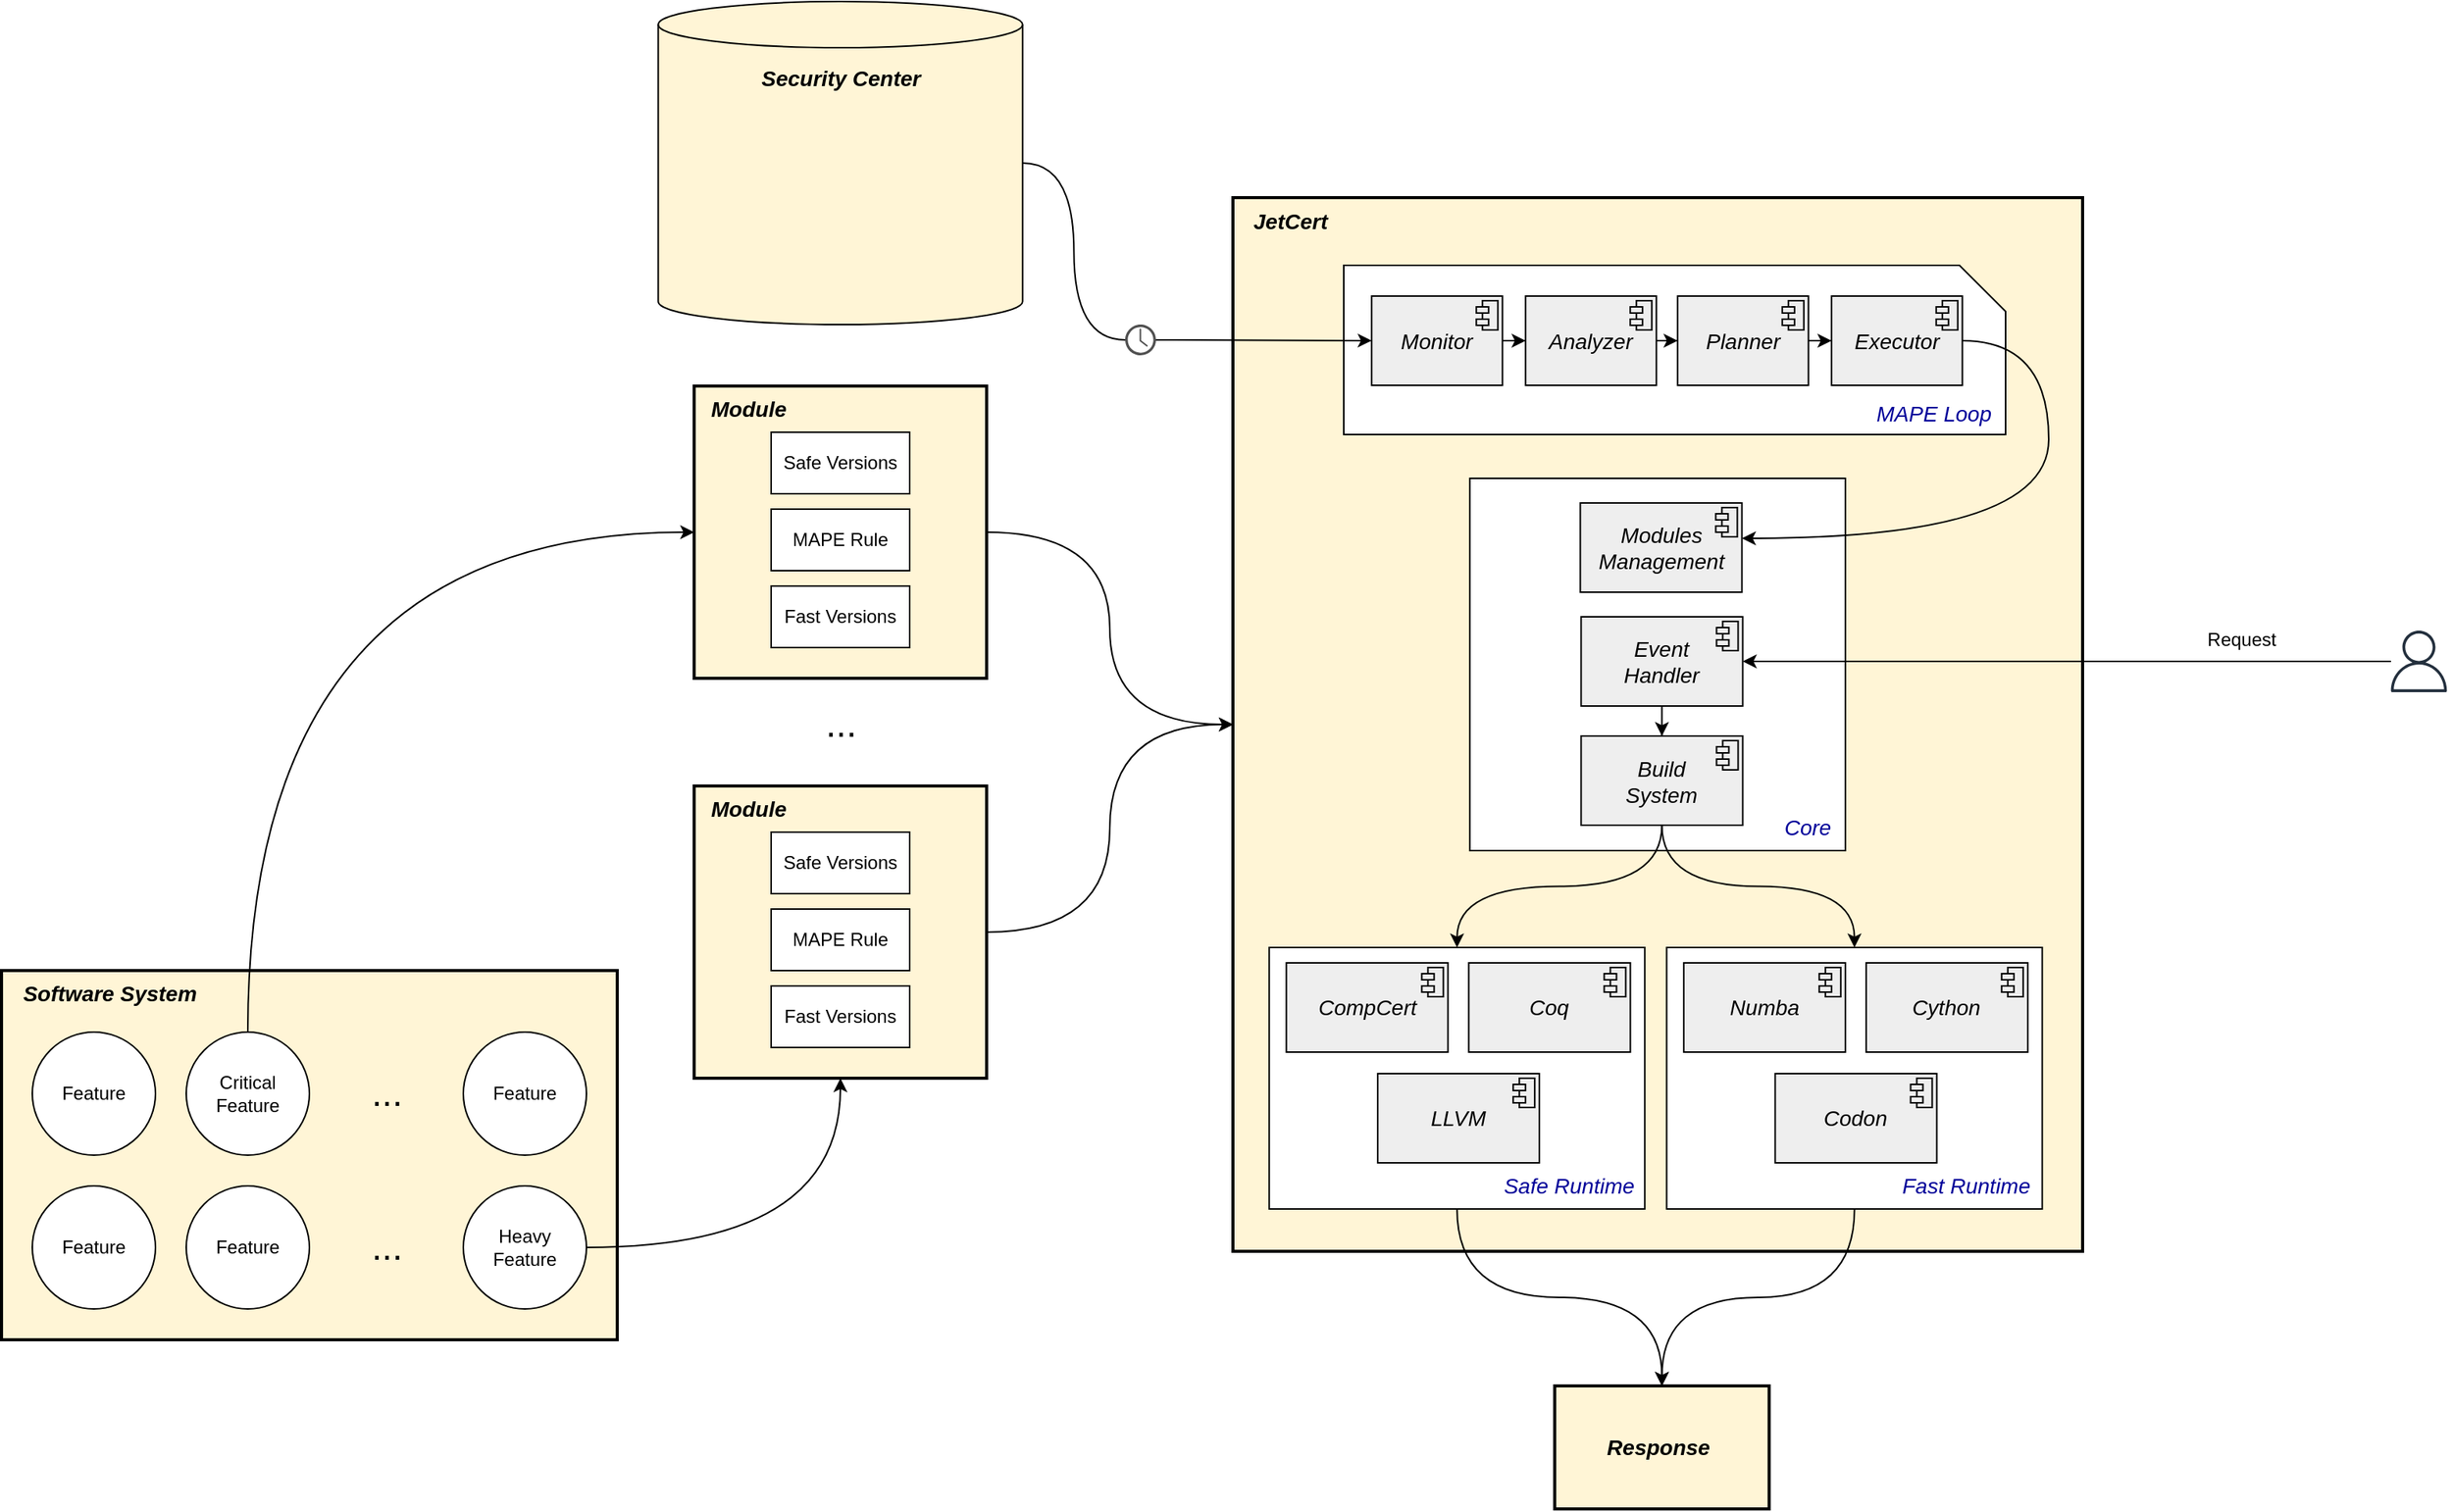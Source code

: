 <mxfile version="24.6.5" type="device">
  <diagram name="Page-1" id="ZFVRr7OpjtKKJH29cP2N">
    <mxGraphModel dx="2899" dy="2190" grid="1" gridSize="10" guides="1" tooltips="1" connect="1" arrows="1" fold="1" page="1" pageScale="1" pageWidth="850" pageHeight="1100" math="0" shadow="0">
      <root>
        <mxCell id="0" />
        <mxCell id="1" parent="0" />
        <mxCell id="7SUzxIseQcVDFoDJgZ21-4" value="" style="rounded=0;whiteSpace=wrap;html=1;strokeWidth=2;fillColor=#fff5d6;strokeColor=#000000;" vertex="1" parent="1">
          <mxGeometry x="-410" y="480" width="400" height="240" as="geometry" />
        </mxCell>
        <mxCell id="7SUzxIseQcVDFoDJgZ21-5" value="&lt;font style=&quot;font-size: 14px;&quot;&gt;&lt;b&gt;&lt;i&gt;Software System&lt;/i&gt;&lt;/b&gt;&lt;/font&gt;" style="text;html=1;align=center;verticalAlign=middle;resizable=0;points=[];autosize=1;strokeColor=none;fillColor=none;" vertex="1" parent="1">
          <mxGeometry x="-410" y="480" width="140" height="30" as="geometry" />
        </mxCell>
        <mxCell id="7SUzxIseQcVDFoDJgZ21-6" value="Feature" style="ellipse;whiteSpace=wrap;html=1;aspect=fixed;" vertex="1" parent="1">
          <mxGeometry x="-390" y="520" width="80" height="80" as="geometry" />
        </mxCell>
        <mxCell id="7SUzxIseQcVDFoDJgZ21-36" style="rounded=0;orthogonalLoop=1;jettySize=auto;html=1;exitX=0.5;exitY=0;exitDx=0;exitDy=0;entryX=0;entryY=0.5;entryDx=0;entryDy=0;elbow=vertical;edgeStyle=orthogonalEdgeStyle;curved=1;" edge="1" parent="1" source="7SUzxIseQcVDFoDJgZ21-7" target="7SUzxIseQcVDFoDJgZ21-24">
          <mxGeometry relative="1" as="geometry" />
        </mxCell>
        <mxCell id="7SUzxIseQcVDFoDJgZ21-7" value="Critical Feature" style="ellipse;whiteSpace=wrap;html=1;aspect=fixed;" vertex="1" parent="1">
          <mxGeometry x="-290" y="520" width="80" height="80" as="geometry" />
        </mxCell>
        <mxCell id="7SUzxIseQcVDFoDJgZ21-8" value="Feature" style="ellipse;whiteSpace=wrap;html=1;aspect=fixed;" vertex="1" parent="1">
          <mxGeometry x="-110" y="520" width="80" height="80" as="geometry" />
        </mxCell>
        <mxCell id="7SUzxIseQcVDFoDJgZ21-9" value="..." style="text;html=1;align=center;verticalAlign=middle;resizable=0;points=[];autosize=1;strokeColor=none;fillColor=none;fontSize=24;" vertex="1" parent="1">
          <mxGeometry x="-180" y="540" width="40" height="40" as="geometry" />
        </mxCell>
        <mxCell id="7SUzxIseQcVDFoDJgZ21-10" value="Feature" style="ellipse;whiteSpace=wrap;html=1;aspect=fixed;" vertex="1" parent="1">
          <mxGeometry x="-390" y="620" width="80" height="80" as="geometry" />
        </mxCell>
        <mxCell id="7SUzxIseQcVDFoDJgZ21-11" value="Feature" style="ellipse;whiteSpace=wrap;html=1;aspect=fixed;" vertex="1" parent="1">
          <mxGeometry x="-290" y="620" width="80" height="80" as="geometry" />
        </mxCell>
        <mxCell id="7SUzxIseQcVDFoDJgZ21-48" style="edgeStyle=orthogonalEdgeStyle;rounded=0;orthogonalLoop=1;jettySize=auto;html=1;entryX=0.5;entryY=1;entryDx=0;entryDy=0;curved=1;" edge="1" parent="1" source="7SUzxIseQcVDFoDJgZ21-12" target="7SUzxIseQcVDFoDJgZ21-43">
          <mxGeometry relative="1" as="geometry" />
        </mxCell>
        <mxCell id="7SUzxIseQcVDFoDJgZ21-12" value="Heavy Feature" style="ellipse;whiteSpace=wrap;html=1;aspect=fixed;" vertex="1" parent="1">
          <mxGeometry x="-110" y="620" width="80" height="80" as="geometry" />
        </mxCell>
        <mxCell id="7SUzxIseQcVDFoDJgZ21-13" value="..." style="text;html=1;align=center;verticalAlign=middle;resizable=0;points=[];autosize=1;strokeColor=none;fillColor=none;fontSize=24;" vertex="1" parent="1">
          <mxGeometry x="-180" y="640" width="40" height="40" as="geometry" />
        </mxCell>
        <mxCell id="7SUzxIseQcVDFoDJgZ21-61" value="" style="edgeStyle=orthogonalEdgeStyle;rounded=0;orthogonalLoop=1;jettySize=auto;html=1;curved=1;" edge="1" parent="1" source="7SUzxIseQcVDFoDJgZ21-24" target="7SUzxIseQcVDFoDJgZ21-49">
          <mxGeometry relative="1" as="geometry" />
        </mxCell>
        <mxCell id="7SUzxIseQcVDFoDJgZ21-24" value="" style="whiteSpace=wrap;html=1;aspect=fixed;fillColor=#FFF5D6;strokeWidth=2;" vertex="1" parent="1">
          <mxGeometry x="40" y="100" width="190" height="190" as="geometry" />
        </mxCell>
        <mxCell id="7SUzxIseQcVDFoDJgZ21-34" value="..." style="text;html=1;align=center;verticalAlign=middle;resizable=0;points=[];autosize=1;strokeColor=none;fillColor=none;fontSize=24;" vertex="1" parent="1">
          <mxGeometry x="115" y="300" width="40" height="40" as="geometry" />
        </mxCell>
        <mxCell id="7SUzxIseQcVDFoDJgZ21-38" value="&lt;font style=&quot;font-size: 14px;&quot;&gt;&lt;b&gt;&lt;i&gt;Module&lt;/i&gt;&lt;/b&gt;&lt;/font&gt;" style="text;html=1;align=center;verticalAlign=middle;resizable=0;points=[];autosize=1;strokeColor=none;fillColor=none;" vertex="1" parent="1">
          <mxGeometry x="40" y="100" width="70" height="30" as="geometry" />
        </mxCell>
        <mxCell id="7SUzxIseQcVDFoDJgZ21-39" value="Safe Versions" style="rounded=0;whiteSpace=wrap;html=1;" vertex="1" parent="1">
          <mxGeometry x="90" y="130" width="90" height="40" as="geometry" />
        </mxCell>
        <mxCell id="7SUzxIseQcVDFoDJgZ21-41" value="MAPE Rule" style="rounded=0;whiteSpace=wrap;html=1;" vertex="1" parent="1">
          <mxGeometry x="90" y="180" width="90" height="40" as="geometry" />
        </mxCell>
        <mxCell id="7SUzxIseQcVDFoDJgZ21-42" value="Fast Versions" style="rounded=0;whiteSpace=wrap;html=1;" vertex="1" parent="1">
          <mxGeometry x="90" y="230" width="90" height="40" as="geometry" />
        </mxCell>
        <mxCell id="7SUzxIseQcVDFoDJgZ21-60" value="" style="edgeStyle=orthogonalEdgeStyle;rounded=0;orthogonalLoop=1;jettySize=auto;html=1;curved=1;" edge="1" parent="1" source="7SUzxIseQcVDFoDJgZ21-43" target="7SUzxIseQcVDFoDJgZ21-49">
          <mxGeometry relative="1" as="geometry" />
        </mxCell>
        <mxCell id="7SUzxIseQcVDFoDJgZ21-43" value="" style="whiteSpace=wrap;html=1;aspect=fixed;fillColor=#FFF5D6;strokeWidth=2;" vertex="1" parent="1">
          <mxGeometry x="40" y="360" width="190" height="190" as="geometry" />
        </mxCell>
        <mxCell id="7SUzxIseQcVDFoDJgZ21-44" value="&lt;font style=&quot;font-size: 14px;&quot;&gt;&lt;b&gt;&lt;i&gt;Module&lt;/i&gt;&lt;/b&gt;&lt;/font&gt;" style="text;html=1;align=center;verticalAlign=middle;resizable=0;points=[];autosize=1;strokeColor=none;fillColor=none;" vertex="1" parent="1">
          <mxGeometry x="40" y="360" width="70" height="30" as="geometry" />
        </mxCell>
        <mxCell id="7SUzxIseQcVDFoDJgZ21-45" value="Safe Versions" style="rounded=0;whiteSpace=wrap;html=1;" vertex="1" parent="1">
          <mxGeometry x="90" y="390" width="90" height="40" as="geometry" />
        </mxCell>
        <mxCell id="7SUzxIseQcVDFoDJgZ21-46" value="MAPE Rule" style="rounded=0;whiteSpace=wrap;html=1;" vertex="1" parent="1">
          <mxGeometry x="90" y="440" width="90" height="40" as="geometry" />
        </mxCell>
        <mxCell id="7SUzxIseQcVDFoDJgZ21-47" value="Fast Versions" style="rounded=0;whiteSpace=wrap;html=1;" vertex="1" parent="1">
          <mxGeometry x="90" y="490" width="90" height="40" as="geometry" />
        </mxCell>
        <mxCell id="7SUzxIseQcVDFoDJgZ21-49" value="" style="rounded=0;whiteSpace=wrap;html=1;fillColor=#FFF5D6;strokeWidth=2;" vertex="1" parent="1">
          <mxGeometry x="390" y="-22.5" width="552" height="685" as="geometry" />
        </mxCell>
        <mxCell id="7SUzxIseQcVDFoDJgZ21-51" value="" style="shape=card;whiteSpace=wrap;html=1;direction=south;" vertex="1" parent="1">
          <mxGeometry x="462" y="21.5" width="430" height="110" as="geometry" />
        </mxCell>
        <mxCell id="7SUzxIseQcVDFoDJgZ21-59" value="&lt;font style=&quot;font-size: 14px;&quot;&gt;&lt;b&gt;&lt;i&gt;JetCert&lt;/i&gt;&lt;/b&gt;&lt;/font&gt;" style="text;html=1;align=center;verticalAlign=middle;resizable=0;points=[];autosize=1;strokeColor=none;fillColor=none;" vertex="1" parent="1">
          <mxGeometry x="392" y="-22.5" width="70" height="30" as="geometry" />
        </mxCell>
        <mxCell id="7SUzxIseQcVDFoDJgZ21-73" value="&lt;font size=&quot;1&quot; color=&quot;#000099&quot; style=&quot;&quot;&gt;&lt;i style=&quot;font-size: 14px;&quot;&gt;MAPE Loop&lt;/i&gt;&lt;/font&gt;" style="text;html=1;align=center;verticalAlign=middle;resizable=0;points=[];autosize=1;strokeColor=none;fillColor=none;" vertex="1" parent="1">
          <mxGeometry x="795.0" y="102.5" width="100" height="30" as="geometry" />
        </mxCell>
        <mxCell id="7SUzxIseQcVDFoDJgZ21-115" style="edgeStyle=orthogonalEdgeStyle;rounded=0;orthogonalLoop=1;jettySize=auto;html=1;entryX=0;entryY=0.5;entryDx=0;entryDy=0;" edge="1" parent="1" source="7SUzxIseQcVDFoDJgZ21-84" target="7SUzxIseQcVDFoDJgZ21-107">
          <mxGeometry relative="1" as="geometry" />
        </mxCell>
        <mxCell id="7SUzxIseQcVDFoDJgZ21-84" value="&lt;font style=&quot;font-size: 14px;&quot;&gt;&lt;i style=&quot;&quot;&gt;Monitor&lt;/i&gt;&lt;/font&gt;" style="html=1;dropTarget=0;whiteSpace=wrap;fillColor=#EEEEEE;" vertex="1" parent="1">
          <mxGeometry x="480.13" y="41.5" width="85" height="58" as="geometry" />
        </mxCell>
        <mxCell id="7SUzxIseQcVDFoDJgZ21-85" value="" style="shape=module;jettyWidth=8;jettyHeight=4;fillColor=#EEEEEE;" vertex="1" parent="7SUzxIseQcVDFoDJgZ21-84">
          <mxGeometry x="1" width="14" height="19" relative="1" as="geometry">
            <mxPoint x="-17" y="3" as="offset" />
          </mxGeometry>
        </mxCell>
        <mxCell id="7SUzxIseQcVDFoDJgZ21-123" style="edgeStyle=orthogonalEdgeStyle;rounded=0;orthogonalLoop=1;jettySize=auto;html=1;entryX=0;entryY=0.5;entryDx=0;entryDy=0;" edge="1" parent="1" source="7SUzxIseQcVDFoDJgZ21-107" target="7SUzxIseQcVDFoDJgZ21-117">
          <mxGeometry relative="1" as="geometry" />
        </mxCell>
        <mxCell id="7SUzxIseQcVDFoDJgZ21-107" value="&lt;font style=&quot;font-size: 14px;&quot;&gt;&lt;i style=&quot;&quot;&gt;Analyzer&lt;/i&gt;&lt;/font&gt;" style="html=1;dropTarget=0;whiteSpace=wrap;fillColor=#EEEEEE;" vertex="1" parent="1">
          <mxGeometry x="580.13" y="41.5" width="85" height="58" as="geometry" />
        </mxCell>
        <mxCell id="7SUzxIseQcVDFoDJgZ21-108" value="" style="shape=module;jettyWidth=8;jettyHeight=4;fillColor=#EEEEEE;" vertex="1" parent="7SUzxIseQcVDFoDJgZ21-107">
          <mxGeometry x="1" width="14" height="19" relative="1" as="geometry">
            <mxPoint x="-17" y="3" as="offset" />
          </mxGeometry>
        </mxCell>
        <mxCell id="7SUzxIseQcVDFoDJgZ21-116" style="edgeStyle=orthogonalEdgeStyle;rounded=0;orthogonalLoop=1;jettySize=auto;html=1;entryX=0;entryY=0.5;entryDx=0;entryDy=0;" edge="1" parent="1" source="7SUzxIseQcVDFoDJgZ21-117" target="7SUzxIseQcVDFoDJgZ21-119">
          <mxGeometry relative="1" as="geometry" />
        </mxCell>
        <mxCell id="7SUzxIseQcVDFoDJgZ21-117" value="&lt;font style=&quot;font-size: 14px;&quot;&gt;&lt;i style=&quot;&quot;&gt;Planner&lt;/i&gt;&lt;/font&gt;" style="html=1;dropTarget=0;whiteSpace=wrap;fillColor=#EEEEEE;" vertex="1" parent="1">
          <mxGeometry x="678.88" y="41.5" width="85" height="58" as="geometry" />
        </mxCell>
        <mxCell id="7SUzxIseQcVDFoDJgZ21-118" value="" style="shape=module;jettyWidth=8;jettyHeight=4;fillColor=#EEEEEE;" vertex="1" parent="7SUzxIseQcVDFoDJgZ21-117">
          <mxGeometry x="1" width="14" height="19" relative="1" as="geometry">
            <mxPoint x="-17" y="3" as="offset" />
          </mxGeometry>
        </mxCell>
        <mxCell id="7SUzxIseQcVDFoDJgZ21-119" value="&lt;font style=&quot;font-size: 14px;&quot;&gt;&lt;i style=&quot;&quot;&gt;Executor&lt;/i&gt;&lt;/font&gt;" style="html=1;dropTarget=0;whiteSpace=wrap;fillColor=#EEEEEE;" vertex="1" parent="1">
          <mxGeometry x="778.88" y="41.5" width="85" height="58" as="geometry" />
        </mxCell>
        <mxCell id="7SUzxIseQcVDFoDJgZ21-120" value="" style="shape=module;jettyWidth=8;jettyHeight=4;fillColor=#EEEEEE;" vertex="1" parent="7SUzxIseQcVDFoDJgZ21-119">
          <mxGeometry x="1" width="14" height="19" relative="1" as="geometry">
            <mxPoint x="-17" y="3" as="offset" />
          </mxGeometry>
        </mxCell>
        <mxCell id="7SUzxIseQcVDFoDJgZ21-283" style="edgeStyle=orthogonalEdgeStyle;rounded=0;orthogonalLoop=1;jettySize=auto;html=1;entryX=0.5;entryY=0;entryDx=0;entryDy=0;curved=1;" edge="1" parent="1" source="7SUzxIseQcVDFoDJgZ21-193" target="7SUzxIseQcVDFoDJgZ21-279">
          <mxGeometry relative="1" as="geometry" />
        </mxCell>
        <mxCell id="7SUzxIseQcVDFoDJgZ21-193" value="" style="rounded=0;whiteSpace=wrap;html=1;" vertex="1" parent="1">
          <mxGeometry x="413.59" y="465" width="244" height="170" as="geometry" />
        </mxCell>
        <mxCell id="7SUzxIseQcVDFoDJgZ21-194" value="&lt;font style=&quot;font-size: 14px;&quot;&gt;&lt;i style=&quot;&quot;&gt;CompCert&lt;/i&gt;&lt;/font&gt;" style="html=1;dropTarget=0;whiteSpace=wrap;fillColor=#EEEEEE;" vertex="1" parent="1">
          <mxGeometry x="424.71" y="475" width="105" height="58" as="geometry" />
        </mxCell>
        <mxCell id="7SUzxIseQcVDFoDJgZ21-195" value="" style="shape=module;jettyWidth=8;jettyHeight=4;fillColor=#EEEEEE;" vertex="1" parent="7SUzxIseQcVDFoDJgZ21-194">
          <mxGeometry x="1" width="14" height="19" relative="1" as="geometry">
            <mxPoint x="-17" y="3" as="offset" />
          </mxGeometry>
        </mxCell>
        <mxCell id="7SUzxIseQcVDFoDJgZ21-196" value="&lt;font style=&quot;font-size: 14px;&quot;&gt;&lt;i style=&quot;&quot;&gt;LLVM&lt;/i&gt;&lt;/font&gt;" style="html=1;dropTarget=0;whiteSpace=wrap;fillColor=#EEEEEE;" vertex="1" parent="1">
          <mxGeometry x="484.09" y="547" width="105" height="58" as="geometry" />
        </mxCell>
        <mxCell id="7SUzxIseQcVDFoDJgZ21-197" value="" style="shape=module;jettyWidth=8;jettyHeight=4;fillColor=#EEEEEE;" vertex="1" parent="7SUzxIseQcVDFoDJgZ21-196">
          <mxGeometry x="1" width="14" height="19" relative="1" as="geometry">
            <mxPoint x="-17" y="3" as="offset" />
          </mxGeometry>
        </mxCell>
        <mxCell id="7SUzxIseQcVDFoDJgZ21-198" value="&lt;font style=&quot;font-size: 14px;&quot;&gt;&lt;i style=&quot;&quot;&gt;Coq&lt;/i&gt;&lt;/font&gt;" style="html=1;dropTarget=0;whiteSpace=wrap;fillColor=#EEEEEE;" vertex="1" parent="1">
          <mxGeometry x="543.21" y="475" width="105" height="58" as="geometry" />
        </mxCell>
        <mxCell id="7SUzxIseQcVDFoDJgZ21-199" value="" style="shape=module;jettyWidth=8;jettyHeight=4;fillColor=#EEEEEE;" vertex="1" parent="7SUzxIseQcVDFoDJgZ21-198">
          <mxGeometry x="1" width="14" height="19" relative="1" as="geometry">
            <mxPoint x="-17" y="3" as="offset" />
          </mxGeometry>
        </mxCell>
        <mxCell id="7SUzxIseQcVDFoDJgZ21-200" value="&lt;font size=&quot;1&quot; color=&quot;#000099&quot; style=&quot;&quot;&gt;&lt;i style=&quot;font-size: 14px;&quot;&gt;Safe Runtime&lt;/i&gt;&lt;/font&gt;" style="text;html=1;align=center;verticalAlign=middle;resizable=0;points=[];autosize=1;strokeColor=none;fillColor=none;" vertex="1" parent="1">
          <mxGeometry x="553.21" y="605" width="110" height="30" as="geometry" />
        </mxCell>
        <mxCell id="7SUzxIseQcVDFoDJgZ21-282" style="edgeStyle=orthogonalEdgeStyle;rounded=0;orthogonalLoop=1;jettySize=auto;html=1;entryX=0.5;entryY=0;entryDx=0;entryDy=0;curved=1;" edge="1" parent="1" source="7SUzxIseQcVDFoDJgZ21-201" target="7SUzxIseQcVDFoDJgZ21-279">
          <mxGeometry relative="1" as="geometry" />
        </mxCell>
        <mxCell id="7SUzxIseQcVDFoDJgZ21-201" value="" style="rounded=0;whiteSpace=wrap;html=1;" vertex="1" parent="1">
          <mxGeometry x="671.78" y="465" width="244" height="170" as="geometry" />
        </mxCell>
        <mxCell id="7SUzxIseQcVDFoDJgZ21-202" value="&lt;font style=&quot;font-size: 14px;&quot;&gt;&lt;i style=&quot;&quot;&gt;Numba&lt;/i&gt;&lt;/font&gt;" style="html=1;dropTarget=0;whiteSpace=wrap;fillColor=#EEEEEE;" vertex="1" parent="1">
          <mxGeometry x="682.9" y="475" width="105" height="58" as="geometry" />
        </mxCell>
        <mxCell id="7SUzxIseQcVDFoDJgZ21-203" value="" style="shape=module;jettyWidth=8;jettyHeight=4;fillColor=#EEEEEE;" vertex="1" parent="7SUzxIseQcVDFoDJgZ21-202">
          <mxGeometry x="1" width="14" height="19" relative="1" as="geometry">
            <mxPoint x="-17" y="3" as="offset" />
          </mxGeometry>
        </mxCell>
        <mxCell id="7SUzxIseQcVDFoDJgZ21-204" value="&lt;font style=&quot;font-size: 14px;&quot;&gt;&lt;i style=&quot;&quot;&gt;Codon&lt;/i&gt;&lt;/font&gt;" style="html=1;dropTarget=0;whiteSpace=wrap;fillColor=#EEEEEE;" vertex="1" parent="1">
          <mxGeometry x="742.28" y="547" width="105" height="58" as="geometry" />
        </mxCell>
        <mxCell id="7SUzxIseQcVDFoDJgZ21-205" value="" style="shape=module;jettyWidth=8;jettyHeight=4;fillColor=#EEEEEE;" vertex="1" parent="7SUzxIseQcVDFoDJgZ21-204">
          <mxGeometry x="1" width="14" height="19" relative="1" as="geometry">
            <mxPoint x="-17" y="3" as="offset" />
          </mxGeometry>
        </mxCell>
        <mxCell id="7SUzxIseQcVDFoDJgZ21-206" value="&lt;font style=&quot;font-size: 14px;&quot;&gt;&lt;i style=&quot;&quot;&gt;Cython&lt;/i&gt;&lt;/font&gt;" style="html=1;dropTarget=0;whiteSpace=wrap;fillColor=#EEEEEE;" vertex="1" parent="1">
          <mxGeometry x="801.4" y="475" width="105" height="58" as="geometry" />
        </mxCell>
        <mxCell id="7SUzxIseQcVDFoDJgZ21-207" value="" style="shape=module;jettyWidth=8;jettyHeight=4;fillColor=#EEEEEE;" vertex="1" parent="7SUzxIseQcVDFoDJgZ21-206">
          <mxGeometry x="1" width="14" height="19" relative="1" as="geometry">
            <mxPoint x="-17" y="3" as="offset" />
          </mxGeometry>
        </mxCell>
        <mxCell id="7SUzxIseQcVDFoDJgZ21-208" value="&lt;font size=&quot;1&quot; color=&quot;#000099&quot; style=&quot;&quot;&gt;&lt;i style=&quot;font-size: 14px;&quot;&gt;Fast Runtime&lt;/i&gt;&lt;/font&gt;" style="text;html=1;align=center;verticalAlign=middle;resizable=0;points=[];autosize=1;strokeColor=none;fillColor=none;" vertex="1" parent="1">
          <mxGeometry x="811.4" y="605" width="110" height="30" as="geometry" />
        </mxCell>
        <mxCell id="7SUzxIseQcVDFoDJgZ21-241" style="edgeStyle=orthogonalEdgeStyle;rounded=0;orthogonalLoop=1;jettySize=auto;html=1;entryX=0;entryY=0.5;entryDx=0;entryDy=0;curved=1;" edge="1" parent="1" source="7SUzxIseQcVDFoDJgZ21-216" target="7SUzxIseQcVDFoDJgZ21-84">
          <mxGeometry relative="1" as="geometry" />
        </mxCell>
        <mxCell id="7SUzxIseQcVDFoDJgZ21-209" value="" style="shape=cylinder3;whiteSpace=wrap;html=1;boundedLbl=1;backgroundOutline=1;size=15;fillColor=#FFF5D6;" vertex="1" parent="1">
          <mxGeometry x="16.65" y="-150" width="236.71" height="210" as="geometry" />
        </mxCell>
        <mxCell id="7SUzxIseQcVDFoDJgZ21-210" value="&lt;font style=&quot;font-size: 14px;&quot;&gt;&lt;b&gt;&lt;i&gt;Security Center&lt;/i&gt;&lt;/b&gt;&lt;/font&gt;" style="text;html=1;align=center;verticalAlign=middle;resizable=0;points=[];autosize=1;strokeColor=none;fillColor=none;" vertex="1" parent="1">
          <mxGeometry x="70.01" y="-115" width="130" height="30" as="geometry" />
        </mxCell>
        <mxCell id="7SUzxIseQcVDFoDJgZ21-226" value="" style="rounded=0;whiteSpace=wrap;html=1;" vertex="1" parent="1">
          <mxGeometry x="543.9" y="160" width="244" height="242" as="geometry" />
        </mxCell>
        <mxCell id="7SUzxIseQcVDFoDJgZ21-277" style="rounded=0;orthogonalLoop=1;jettySize=auto;html=1;entryX=1;entryY=0.5;entryDx=0;entryDy=0;edgeStyle=orthogonalEdgeStyle;startArrow=classic;startFill=1;endArrow=none;endFill=0;curved=1;" edge="1" parent="1" source="7SUzxIseQcVDFoDJgZ21-227" target="7SUzxIseQcVDFoDJgZ21-119">
          <mxGeometry relative="1" as="geometry">
            <Array as="points">
              <mxPoint x="920" y="199" />
              <mxPoint x="920" y="71" />
            </Array>
          </mxGeometry>
        </mxCell>
        <mxCell id="7SUzxIseQcVDFoDJgZ21-227" value="&lt;font style=&quot;font-size: 14px;&quot;&gt;&lt;i style=&quot;&quot;&gt;Modules&lt;/i&gt;&lt;/font&gt;&lt;div&gt;&lt;font style=&quot;font-size: 14px;&quot;&gt;&lt;i style=&quot;&quot;&gt;Management&lt;/i&gt;&lt;/font&gt;&lt;/div&gt;" style="html=1;dropTarget=0;whiteSpace=wrap;fillColor=#EEEEEE;" vertex="1" parent="1">
          <mxGeometry x="615.69" y="176" width="105" height="58" as="geometry" />
        </mxCell>
        <mxCell id="7SUzxIseQcVDFoDJgZ21-228" value="" style="shape=module;jettyWidth=8;jettyHeight=4;fillColor=#EEEEEE;" vertex="1" parent="7SUzxIseQcVDFoDJgZ21-227">
          <mxGeometry x="1" width="14" height="19" relative="1" as="geometry">
            <mxPoint x="-17" y="3" as="offset" />
          </mxGeometry>
        </mxCell>
        <mxCell id="7SUzxIseQcVDFoDJgZ21-271" style="edgeStyle=orthogonalEdgeStyle;rounded=0;orthogonalLoop=1;jettySize=auto;html=1;curved=1;" edge="1" parent="1" source="7SUzxIseQcVDFoDJgZ21-229" target="7SUzxIseQcVDFoDJgZ21-193">
          <mxGeometry relative="1" as="geometry" />
        </mxCell>
        <mxCell id="7SUzxIseQcVDFoDJgZ21-272" style="edgeStyle=orthogonalEdgeStyle;rounded=0;orthogonalLoop=1;jettySize=auto;html=1;entryX=0.5;entryY=0;entryDx=0;entryDy=0;curved=1;" edge="1" parent="1" source="7SUzxIseQcVDFoDJgZ21-229" target="7SUzxIseQcVDFoDJgZ21-201">
          <mxGeometry relative="1" as="geometry" />
        </mxCell>
        <mxCell id="7SUzxIseQcVDFoDJgZ21-229" value="&lt;font style=&quot;font-size: 14px;&quot;&gt;&lt;i&gt;Build&lt;br&gt;&lt;/i&gt;&lt;i style=&quot;background-color: initial;&quot;&gt;System&lt;/i&gt;&lt;/font&gt;" style="html=1;dropTarget=0;whiteSpace=wrap;fillColor=#EEEEEE;" vertex="1" parent="1">
          <mxGeometry x="616.21" y="327.5" width="105" height="58" as="geometry" />
        </mxCell>
        <mxCell id="7SUzxIseQcVDFoDJgZ21-230" value="" style="shape=module;jettyWidth=8;jettyHeight=4;fillColor=#EEEEEE;" vertex="1" parent="7SUzxIseQcVDFoDJgZ21-229">
          <mxGeometry x="1" width="14" height="19" relative="1" as="geometry">
            <mxPoint x="-17" y="3" as="offset" />
          </mxGeometry>
        </mxCell>
        <mxCell id="7SUzxIseQcVDFoDJgZ21-270" style="edgeStyle=orthogonalEdgeStyle;rounded=0;orthogonalLoop=1;jettySize=auto;html=1;entryX=0.5;entryY=0;entryDx=0;entryDy=0;" edge="1" parent="1" source="7SUzxIseQcVDFoDJgZ21-231" target="7SUzxIseQcVDFoDJgZ21-229">
          <mxGeometry relative="1" as="geometry" />
        </mxCell>
        <mxCell id="7SUzxIseQcVDFoDJgZ21-231" value="&lt;font style=&quot;font-size: 14px;&quot;&gt;&lt;i&gt;Event&lt;/i&gt;&lt;/font&gt;&lt;div&gt;&lt;font style=&quot;font-size: 14px;&quot;&gt;&lt;i&gt;Handler&lt;/i&gt;&lt;/font&gt;&lt;/div&gt;" style="html=1;dropTarget=0;whiteSpace=wrap;fillColor=#EEEEEE;" vertex="1" parent="1">
          <mxGeometry x="616.21" y="250" width="105" height="58" as="geometry" />
        </mxCell>
        <mxCell id="7SUzxIseQcVDFoDJgZ21-232" value="" style="shape=module;jettyWidth=8;jettyHeight=4;fillColor=#EEEEEE;" vertex="1" parent="7SUzxIseQcVDFoDJgZ21-231">
          <mxGeometry x="1" width="14" height="19" relative="1" as="geometry">
            <mxPoint x="-17" y="3" as="offset" />
          </mxGeometry>
        </mxCell>
        <mxCell id="7SUzxIseQcVDFoDJgZ21-233" value="&lt;font size=&quot;1&quot; color=&quot;#000099&quot; style=&quot;&quot;&gt;&lt;i style=&quot;font-size: 14px;&quot;&gt;Core&lt;/i&gt;&lt;/font&gt;" style="text;html=1;align=center;verticalAlign=middle;resizable=0;points=[];autosize=1;strokeColor=none;fillColor=none;" vertex="1" parent="1">
          <mxGeometry x="737.9" y="372" width="50" height="30" as="geometry" />
        </mxCell>
        <mxCell id="7SUzxIseQcVDFoDJgZ21-259" value="" style="edgeStyle=orthogonalEdgeStyle;rounded=0;orthogonalLoop=1;jettySize=auto;html=1;entryX=0;entryY=0.5;entryDx=0;entryDy=0;curved=1;endArrow=none;endFill=0;" edge="1" parent="1" source="7SUzxIseQcVDFoDJgZ21-209" target="7SUzxIseQcVDFoDJgZ21-216">
          <mxGeometry relative="1" as="geometry">
            <mxPoint x="253" y="-45" as="sourcePoint" />
            <mxPoint x="513" y="108" as="targetPoint" />
          </mxGeometry>
        </mxCell>
        <mxCell id="7SUzxIseQcVDFoDJgZ21-216" value="" style="sketch=0;pointerEvents=1;shadow=0;dashed=0;html=1;strokeColor=none;fillColor=#505050;labelPosition=center;verticalLabelPosition=bottom;verticalAlign=top;outlineConnect=0;align=center;shape=mxgraph.office.concepts.clock;" vertex="1" parent="1">
          <mxGeometry x="320" y="60" width="20" height="20" as="geometry" />
        </mxCell>
        <mxCell id="7SUzxIseQcVDFoDJgZ21-267" style="edgeStyle=orthogonalEdgeStyle;rounded=0;orthogonalLoop=1;jettySize=auto;html=1;curved=1;" edge="1" parent="1" source="7SUzxIseQcVDFoDJgZ21-266" target="7SUzxIseQcVDFoDJgZ21-231">
          <mxGeometry relative="1" as="geometry" />
        </mxCell>
        <mxCell id="7SUzxIseQcVDFoDJgZ21-266" value="" style="sketch=0;outlineConnect=0;fontColor=#232F3E;gradientColor=none;fillColor=#232F3D;strokeColor=none;dashed=0;verticalLabelPosition=bottom;verticalAlign=top;align=center;html=1;fontSize=12;fontStyle=0;aspect=fixed;pointerEvents=1;shape=mxgraph.aws4.user;" vertex="1" parent="1">
          <mxGeometry x="1140.52" y="259" width="40" height="40" as="geometry" />
        </mxCell>
        <mxCell id="7SUzxIseQcVDFoDJgZ21-268" value="Request" style="text;html=1;align=center;verticalAlign=middle;resizable=0;points=[];autosize=1;strokeColor=none;fillColor=none;" vertex="1" parent="1">
          <mxGeometry x="1010" y="250" width="70" height="30" as="geometry" />
        </mxCell>
        <mxCell id="7SUzxIseQcVDFoDJgZ21-279" value="" style="rounded=0;whiteSpace=wrap;html=1;fillColor=#FFF5D6;strokeWidth=2;" vertex="1" parent="1">
          <mxGeometry x="599.06" y="750" width="139.3" height="80" as="geometry" />
        </mxCell>
        <mxCell id="7SUzxIseQcVDFoDJgZ21-281" value="&lt;font style=&quot;font-size: 14px;&quot;&gt;&lt;b&gt;&lt;i&gt;Response&lt;/i&gt;&lt;/b&gt;&lt;/font&gt;" style="text;html=1;align=center;verticalAlign=middle;resizable=0;points=[];autosize=1;strokeColor=none;fillColor=none;" vertex="1" parent="1">
          <mxGeometry x="621.38" y="775" width="90" height="30" as="geometry" />
        </mxCell>
      </root>
    </mxGraphModel>
  </diagram>
</mxfile>
